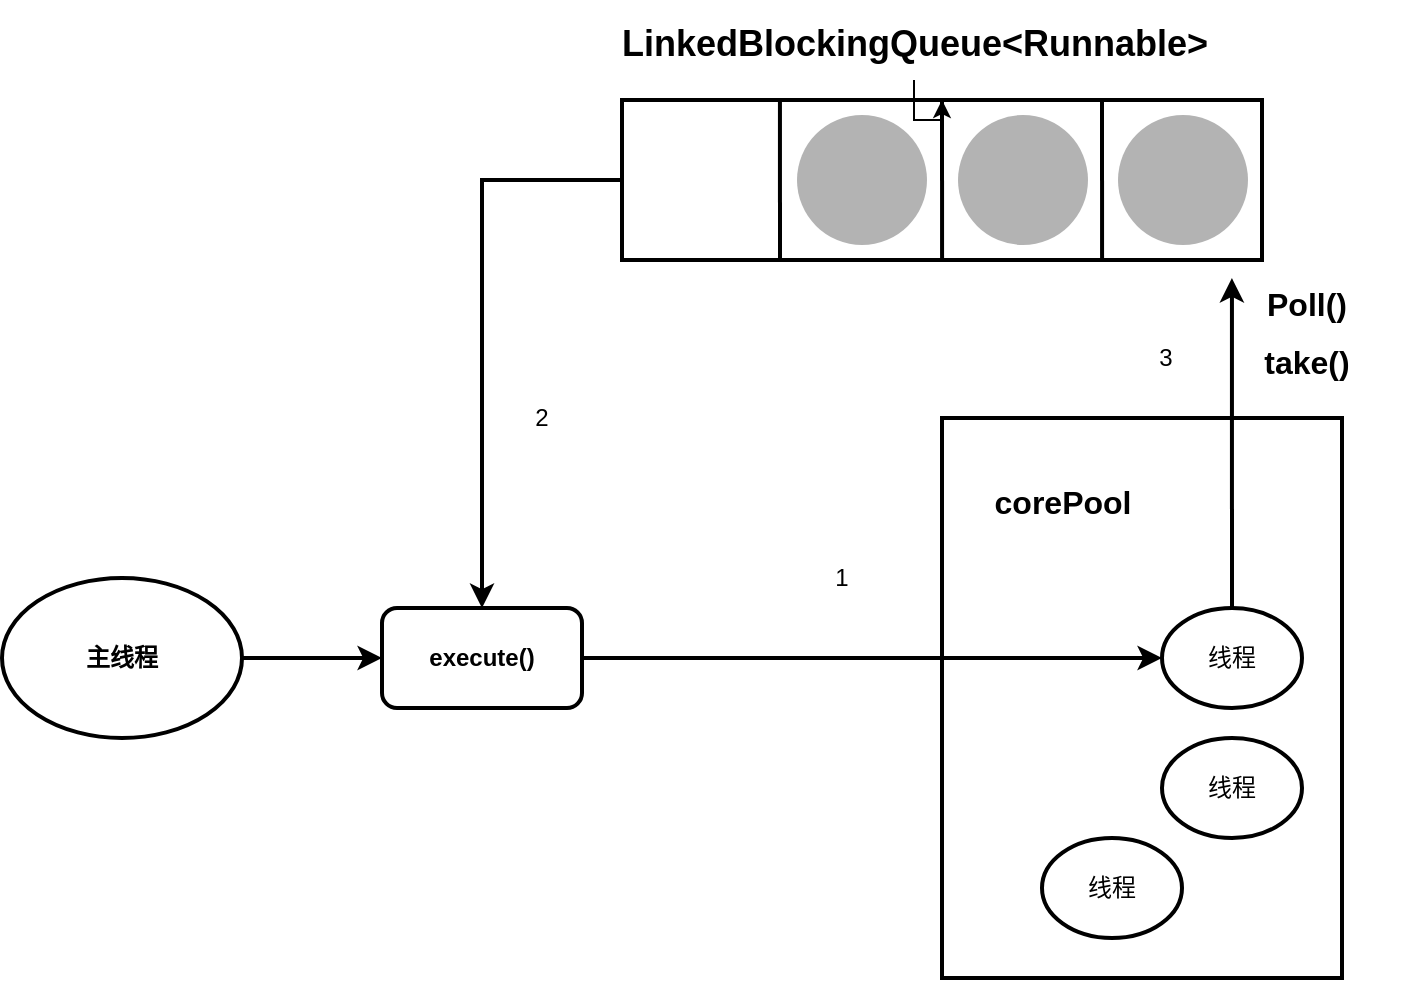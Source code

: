 <mxfile version="13.9.9" type="device"><diagram id="170La-lwv96oT-wBBP56" name="第 1 页"><mxGraphModel dx="1422" dy="822" grid="1" gridSize="10" guides="1" tooltips="1" connect="1" arrows="1" fold="1" page="1" pageScale="1" pageWidth="827" pageHeight="1169" math="0" shadow="0"><root><mxCell id="0"/><mxCell id="1" parent="0"/><mxCell id="9osMKA8Q1sUQAHTRVpNd-1" value="&lt;b&gt;execute()&lt;/b&gt;" style="rounded=1;whiteSpace=wrap;html=1;strokeWidth=2;" parent="1" vertex="1"><mxGeometry x="240" y="375" width="100" height="50" as="geometry"/></mxCell><mxCell id="9osMKA8Q1sUQAHTRVpNd-10" style="edgeStyle=orthogonalEdgeStyle;rounded=0;orthogonalLoop=1;jettySize=auto;html=1;entryX=0;entryY=0.5;entryDx=0;entryDy=0;strokeWidth=2;" parent="1" source="9osMKA8Q1sUQAHTRVpNd-8" target="9osMKA8Q1sUQAHTRVpNd-1" edge="1"><mxGeometry relative="1" as="geometry"/></mxCell><mxCell id="9osMKA8Q1sUQAHTRVpNd-8" value="&lt;b&gt;主线程&lt;/b&gt;" style="ellipse;whiteSpace=wrap;html=1;fillColor=none;strokeWidth=2;" parent="1" vertex="1"><mxGeometry x="50" y="360" width="120" height="80" as="geometry"/></mxCell><mxCell id="9osMKA8Q1sUQAHTRVpNd-32" style="edgeStyle=orthogonalEdgeStyle;rounded=0;orthogonalLoop=1;jettySize=auto;html=1;strokeWidth=2;entryX=0.5;entryY=0;entryDx=0;entryDy=0;" parent="1" source="9osMKA8Q1sUQAHTRVpNd-11" target="9osMKA8Q1sUQAHTRVpNd-1" edge="1"><mxGeometry relative="1" as="geometry"><mxPoint x="280" y="161" as="targetPoint"/></mxGeometry></mxCell><mxCell id="9osMKA8Q1sUQAHTRVpNd-11" value="" style="verticalLabelPosition=bottom;verticalAlign=top;html=1;shape=mxgraph.basic.rect;fillColor2=none;strokeWidth=2;size=20;indent=5;fillColor=none;" parent="1" vertex="1"><mxGeometry x="360" y="121" width="320" height="80" as="geometry"/></mxCell><mxCell id="9osMKA8Q1sUQAHTRVpNd-12" value="" style="endArrow=none;html=1;entryX=0.282;entryY=0.025;entryDx=0;entryDy=0;entryPerimeter=0;strokeWidth=2;" parent="1" edge="1"><mxGeometry width="50" height="50" relative="1" as="geometry"><mxPoint x="439" y="201" as="sourcePoint"/><mxPoint x="438.96" y="122" as="targetPoint"/></mxGeometry></mxCell><mxCell id="9osMKA8Q1sUQAHTRVpNd-13" value="" style="endArrow=none;html=1;entryX=0.282;entryY=0.025;entryDx=0;entryDy=0;entryPerimeter=0;strokeWidth=2;" parent="1" edge="1"><mxGeometry width="50" height="50" relative="1" as="geometry"><mxPoint x="520.04" y="201" as="sourcePoint"/><mxPoint x="520" y="122" as="targetPoint"/></mxGeometry></mxCell><mxCell id="9osMKA8Q1sUQAHTRVpNd-14" value="" style="endArrow=none;html=1;entryX=0.282;entryY=0.025;entryDx=0;entryDy=0;entryPerimeter=0;strokeWidth=2;" parent="1" edge="1"><mxGeometry width="50" height="50" relative="1" as="geometry"><mxPoint x="600.04" y="201" as="sourcePoint"/><mxPoint x="600" y="122" as="targetPoint"/></mxGeometry></mxCell><mxCell id="p4qm1fawZ_VBO45A72_U-10" value="" style="edgeStyle=orthogonalEdgeStyle;rounded=0;orthogonalLoop=1;jettySize=auto;html=1;" edge="1" parent="1" source="9osMKA8Q1sUQAHTRVpNd-15" target="9osMKA8Q1sUQAHTRVpNd-11"><mxGeometry relative="1" as="geometry"/></mxCell><mxCell id="9osMKA8Q1sUQAHTRVpNd-15" value="&lt;font style=&quot;font-size: 18px&quot;&gt;LinkedBlockingQueue&amp;lt;Runnable&amp;gt;&lt;/font&gt;" style="text;strokeColor=none;fillColor=none;html=1;fontSize=24;fontStyle=1;verticalAlign=middle;align=center;" parent="1" vertex="1"><mxGeometry x="456" y="71" width="100" height="40" as="geometry"/></mxCell><mxCell id="9osMKA8Q1sUQAHTRVpNd-16" value="" style="ellipse;whiteSpace=wrap;html=1;aspect=fixed;strokeWidth=2;fillColor=#B3B3B3;strokeColor=none;" parent="1" vertex="1"><mxGeometry x="447.5" y="128.5" width="65" height="65" as="geometry"/></mxCell><mxCell id="9osMKA8Q1sUQAHTRVpNd-17" value="" style="ellipse;whiteSpace=wrap;html=1;aspect=fixed;strokeWidth=2;fillColor=#B3B3B3;strokeColor=none;" parent="1" vertex="1"><mxGeometry x="528" y="128.5" width="65" height="65" as="geometry"/></mxCell><mxCell id="9osMKA8Q1sUQAHTRVpNd-18" value="" style="ellipse;whiteSpace=wrap;html=1;aspect=fixed;strokeWidth=2;fillColor=#B3B3B3;strokeColor=none;" parent="1" vertex="1"><mxGeometry x="608" y="128.5" width="65" height="65" as="geometry"/></mxCell><mxCell id="9osMKA8Q1sUQAHTRVpNd-19" value="" style="rounded=0;whiteSpace=wrap;html=1;fillColor=none;strokeWidth=2;" parent="1" vertex="1"><mxGeometry x="520" y="280" width="200" height="280" as="geometry"/></mxCell><mxCell id="9osMKA8Q1sUQAHTRVpNd-21" value="&lt;font style=&quot;font-size: 16px&quot;&gt;corePool&lt;/font&gt;" style="text;strokeColor=none;fillColor=none;html=1;fontSize=24;fontStyle=1;verticalAlign=middle;align=center;" parent="1" vertex="1"><mxGeometry x="530" y="300" width="100" height="40" as="geometry"/></mxCell><mxCell id="9osMKA8Q1sUQAHTRVpNd-23" value="线程" style="ellipse;whiteSpace=wrap;html=1;strokeWidth=2;fillColor=none;" parent="1" vertex="1"><mxGeometry x="630" y="375" width="70" height="50" as="geometry"/></mxCell><mxCell id="9osMKA8Q1sUQAHTRVpNd-34" style="edgeStyle=orthogonalEdgeStyle;rounded=0;orthogonalLoop=1;jettySize=auto;html=1;entryX=0.953;entryY=1.113;entryDx=0;entryDy=0;entryPerimeter=0;strokeWidth=2;exitX=0.5;exitY=0;exitDx=0;exitDy=0;" parent="1" source="9osMKA8Q1sUQAHTRVpNd-23" target="9osMKA8Q1sUQAHTRVpNd-11" edge="1"><mxGeometry relative="1" as="geometry"><mxPoint x="665" y="370" as="sourcePoint"/></mxGeometry></mxCell><mxCell id="9osMKA8Q1sUQAHTRVpNd-24" value="线程" style="ellipse;whiteSpace=wrap;html=1;strokeWidth=2;fillColor=none;" parent="1" vertex="1"><mxGeometry x="630" y="440" width="70" height="50" as="geometry"/></mxCell><mxCell id="9osMKA8Q1sUQAHTRVpNd-25" value="线程" style="ellipse;whiteSpace=wrap;html=1;strokeWidth=2;fillColor=none;" parent="1" vertex="1"><mxGeometry x="570" y="490" width="70" height="50" as="geometry"/></mxCell><mxCell id="9osMKA8Q1sUQAHTRVpNd-29" value="&lt;font style=&quot;font-size: 16px&quot;&gt;Poll()&lt;/font&gt;" style="text;strokeColor=none;fillColor=none;html=1;fontSize=24;fontStyle=1;verticalAlign=middle;align=center;" parent="1" vertex="1"><mxGeometry x="652" y="201" width="100" height="40" as="geometry"/></mxCell><mxCell id="9osMKA8Q1sUQAHTRVpNd-31" value="&lt;font style=&quot;font-size: 16px&quot;&gt;take()&lt;/font&gt;" style="text;strokeColor=none;fillColor=none;html=1;fontSize=24;fontStyle=1;verticalAlign=middle;align=center;" parent="1" vertex="1"><mxGeometry x="652" y="230" width="100" height="40" as="geometry"/></mxCell><mxCell id="9osMKA8Q1sUQAHTRVpNd-36" value="" style="endArrow=classic;html=1;strokeWidth=2;entryX=0;entryY=0.5;entryDx=0;entryDy=0;exitX=1;exitY=0.5;exitDx=0;exitDy=0;" parent="1" source="9osMKA8Q1sUQAHTRVpNd-1" target="9osMKA8Q1sUQAHTRVpNd-23" edge="1"><mxGeometry width="50" height="50" relative="1" as="geometry"><mxPoint x="340" y="335" as="sourcePoint"/><mxPoint x="390" y="285" as="targetPoint"/></mxGeometry></mxCell><mxCell id="9osMKA8Q1sUQAHTRVpNd-41" value="3" style="text;html=1;strokeColor=none;fillColor=none;align=center;verticalAlign=middle;whiteSpace=wrap;rounded=0;" parent="1" vertex="1"><mxGeometry x="612" y="240" width="40" height="20" as="geometry"/></mxCell><mxCell id="9osMKA8Q1sUQAHTRVpNd-44" value="2" style="text;html=1;strokeColor=none;fillColor=none;align=center;verticalAlign=middle;whiteSpace=wrap;rounded=0;" parent="1" vertex="1"><mxGeometry x="300" y="270" width="40" height="20" as="geometry"/></mxCell><mxCell id="9osMKA8Q1sUQAHTRVpNd-53" value="1" style="text;html=1;strokeColor=none;fillColor=none;align=center;verticalAlign=middle;whiteSpace=wrap;rounded=0;" parent="1" vertex="1"><mxGeometry x="450" y="350" width="40" height="20" as="geometry"/></mxCell></root></mxGraphModel></diagram></mxfile>
